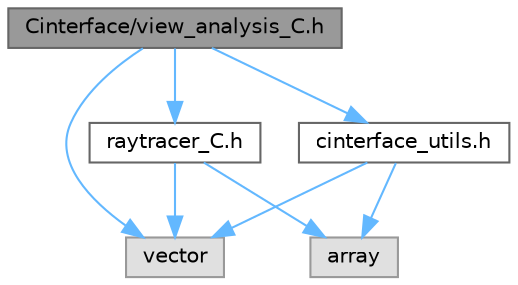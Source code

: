 digraph "Cinterface/view_analysis_C.h"
{
 // LATEX_PDF_SIZE
  bgcolor="transparent";
  edge [fontname=Helvetica,fontsize=10,labelfontname=Helvetica,labelfontsize=10];
  node [fontname=Helvetica,fontsize=10,shape=box,height=0.2,width=0.4];
  Node1 [label="Cinterface/view_analysis_C.h",height=0.2,width=0.4,color="gray40", fillcolor="grey60", style="filled", fontcolor="black",tooltip="Header file for conducting view analysis via the C Interface."];
  Node1 -> Node2 [color="steelblue1",style="solid"];
  Node2 [label="cinterface_utils.h",height=0.2,width=0.4,color="grey40", fillcolor="white", style="filled",URL="$a00413.html",tooltip=" "];
  Node2 -> Node3 [color="steelblue1",style="solid"];
  Node3 [label="vector",height=0.2,width=0.4,color="grey60", fillcolor="#E0E0E0", style="filled",tooltip=" "];
  Node2 -> Node4 [color="steelblue1",style="solid"];
  Node4 [label="array",height=0.2,width=0.4,color="grey60", fillcolor="#E0E0E0", style="filled",tooltip=" "];
  Node1 -> Node3 [color="steelblue1",style="solid"];
  Node1 -> Node5 [color="steelblue1",style="solid"];
  Node5 [label="raytracer_C.h",height=0.2,width=0.4,color="grey40", fillcolor="white", style="filled",URL="$a00431.html",tooltip="C Interface header file for Raytracer functionality."];
  Node5 -> Node3 [color="steelblue1",style="solid"];
  Node5 -> Node4 [color="steelblue1",style="solid"];
}
